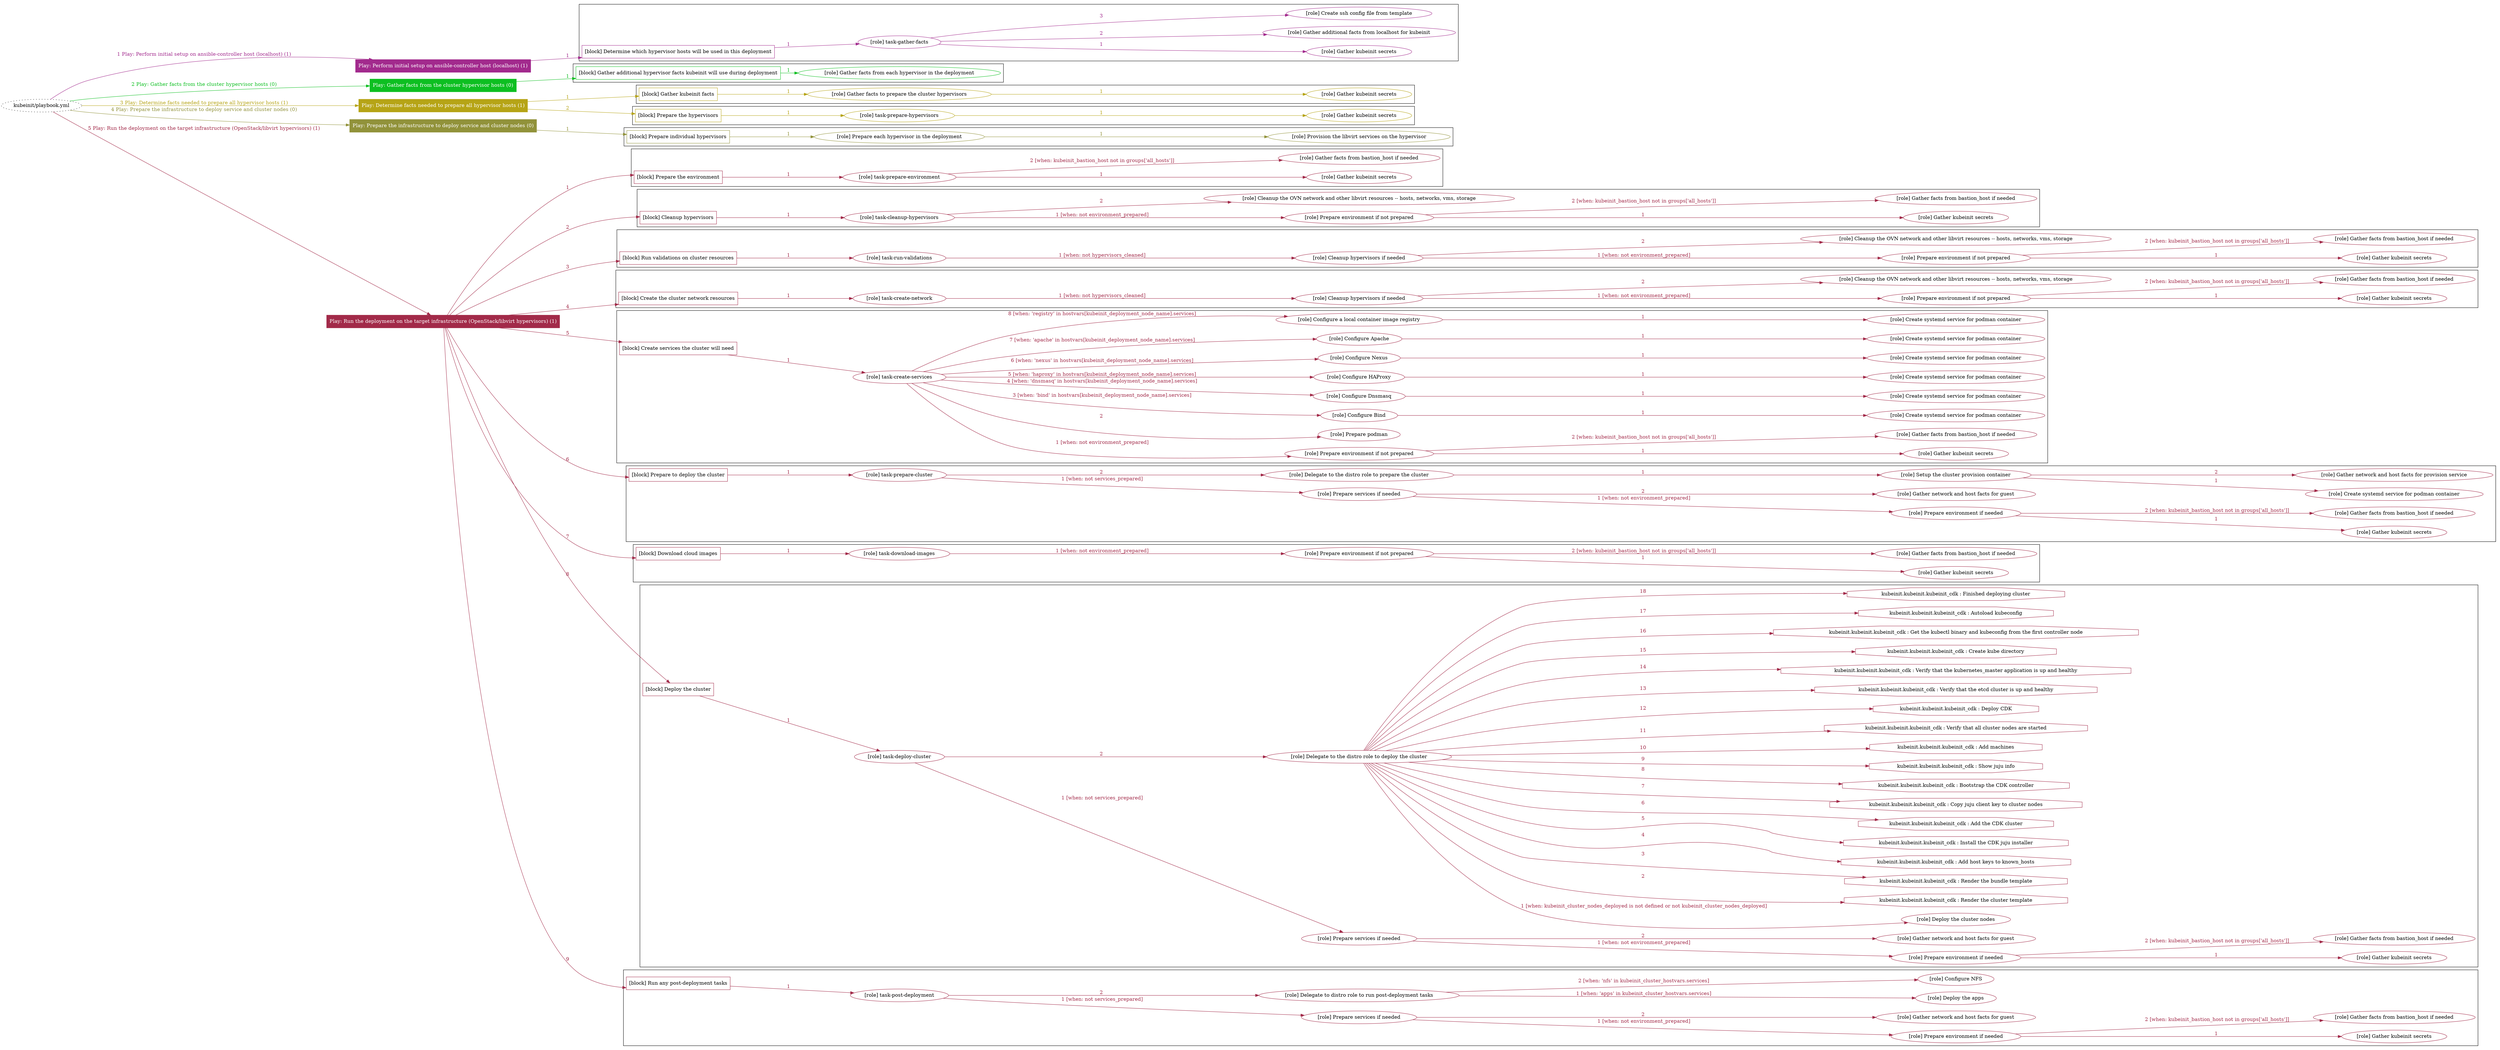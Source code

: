 digraph {
	graph [concentrate=true ordering=in rankdir=LR ratio=fill]
	edge [esep=5 sep=10]
	"kubeinit/playbook.yml" [URL="/home/runner/work/kubeinit/kubeinit/kubeinit/playbook.yml" id=playbook_07b01a23 style=dotted]
	"kubeinit/playbook.yml" -> play_62b8a1e6 [label="1 Play: Perform initial setup on ansible-controller host (localhost) (1)" color="#a22a8d" fontcolor="#a22a8d" id=edge_play_62b8a1e6 labeltooltip="1 Play: Perform initial setup on ansible-controller host (localhost) (1)" tooltip="1 Play: Perform initial setup on ansible-controller host (localhost) (1)"]
	subgraph "Play: Perform initial setup on ansible-controller host (localhost) (1)" {
		play_62b8a1e6 [label="Play: Perform initial setup on ansible-controller host (localhost) (1)" URL="/home/runner/work/kubeinit/kubeinit/kubeinit/playbook.yml" color="#a22a8d" fontcolor="#ffffff" id=play_62b8a1e6 shape=box style=filled tooltip=localhost]
		play_62b8a1e6 -> block_80b60fdf [label=1 color="#a22a8d" fontcolor="#a22a8d" id=edge_block_80b60fdf labeltooltip=1 tooltip=1]
		subgraph cluster_block_80b60fdf {
			block_80b60fdf [label="[block] Determine which hypervisor hosts will be used in this deployment" URL="/home/runner/work/kubeinit/kubeinit/kubeinit/playbook.yml" color="#a22a8d" id=block_80b60fdf labeltooltip="Determine which hypervisor hosts will be used in this deployment" shape=box tooltip="Determine which hypervisor hosts will be used in this deployment"]
			block_80b60fdf -> role_10c7e6d2 [label="1 " color="#a22a8d" fontcolor="#a22a8d" id=edge_role_10c7e6d2 labeltooltip="1 " tooltip="1 "]
			subgraph "task-gather-facts" {
				role_10c7e6d2 [label="[role] task-gather-facts" URL="/home/runner/work/kubeinit/kubeinit/kubeinit/playbook.yml" color="#a22a8d" id=role_10c7e6d2 tooltip="task-gather-facts"]
				role_10c7e6d2 -> role_9a4a838d [label="1 " color="#a22a8d" fontcolor="#a22a8d" id=edge_role_9a4a838d labeltooltip="1 " tooltip="1 "]
				subgraph "Gather kubeinit secrets" {
					role_9a4a838d [label="[role] Gather kubeinit secrets" URL="/home/runner/.ansible/collections/ansible_collections/kubeinit/kubeinit/roles/kubeinit_prepare/tasks/build_hypervisors_group.yml" color="#a22a8d" id=role_9a4a838d tooltip="Gather kubeinit secrets"]
				}
				role_10c7e6d2 -> role_12bc8280 [label="2 " color="#a22a8d" fontcolor="#a22a8d" id=edge_role_12bc8280 labeltooltip="2 " tooltip="2 "]
				subgraph "Gather additional facts from localhost for kubeinit" {
					role_12bc8280 [label="[role] Gather additional facts from localhost for kubeinit" URL="/home/runner/.ansible/collections/ansible_collections/kubeinit/kubeinit/roles/kubeinit_prepare/tasks/build_hypervisors_group.yml" color="#a22a8d" id=role_12bc8280 tooltip="Gather additional facts from localhost for kubeinit"]
				}
				role_10c7e6d2 -> role_e708324a [label="3 " color="#a22a8d" fontcolor="#a22a8d" id=edge_role_e708324a labeltooltip="3 " tooltip="3 "]
				subgraph "Create ssh config file from template" {
					role_e708324a [label="[role] Create ssh config file from template" URL="/home/runner/.ansible/collections/ansible_collections/kubeinit/kubeinit/roles/kubeinit_prepare/tasks/build_hypervisors_group.yml" color="#a22a8d" id=role_e708324a tooltip="Create ssh config file from template"]
				}
			}
		}
	}
	"kubeinit/playbook.yml" -> play_53ec41bf [label="2 Play: Gather facts from the cluster hypervisor hosts (0)" color="#0dbf21" fontcolor="#0dbf21" id=edge_play_53ec41bf labeltooltip="2 Play: Gather facts from the cluster hypervisor hosts (0)" tooltip="2 Play: Gather facts from the cluster hypervisor hosts (0)"]
	subgraph "Play: Gather facts from the cluster hypervisor hosts (0)" {
		play_53ec41bf [label="Play: Gather facts from the cluster hypervisor hosts (0)" URL="/home/runner/work/kubeinit/kubeinit/kubeinit/playbook.yml" color="#0dbf21" fontcolor="#ffffff" id=play_53ec41bf shape=box style=filled tooltip="Play: Gather facts from the cluster hypervisor hosts (0)"]
		play_53ec41bf -> block_9b9ebbfd [label=1 color="#0dbf21" fontcolor="#0dbf21" id=edge_block_9b9ebbfd labeltooltip=1 tooltip=1]
		subgraph cluster_block_9b9ebbfd {
			block_9b9ebbfd [label="[block] Gather additional hypervisor facts kubeinit will use during deployment" URL="/home/runner/work/kubeinit/kubeinit/kubeinit/playbook.yml" color="#0dbf21" id=block_9b9ebbfd labeltooltip="Gather additional hypervisor facts kubeinit will use during deployment" shape=box tooltip="Gather additional hypervisor facts kubeinit will use during deployment"]
			block_9b9ebbfd -> role_a1364964 [label="1 " color="#0dbf21" fontcolor="#0dbf21" id=edge_role_a1364964 labeltooltip="1 " tooltip="1 "]
			subgraph "Gather facts from each hypervisor in the deployment" {
				role_a1364964 [label="[role] Gather facts from each hypervisor in the deployment" URL="/home/runner/work/kubeinit/kubeinit/kubeinit/playbook.yml" color="#0dbf21" id=role_a1364964 tooltip="Gather facts from each hypervisor in the deployment"]
			}
		}
	}
	"kubeinit/playbook.yml" -> play_84d5ca30 [label="3 Play: Determine facts needed to prepare all hypervisor hosts (1)" color="#b6a416" fontcolor="#b6a416" id=edge_play_84d5ca30 labeltooltip="3 Play: Determine facts needed to prepare all hypervisor hosts (1)" tooltip="3 Play: Determine facts needed to prepare all hypervisor hosts (1)"]
	subgraph "Play: Determine facts needed to prepare all hypervisor hosts (1)" {
		play_84d5ca30 [label="Play: Determine facts needed to prepare all hypervisor hosts (1)" URL="/home/runner/work/kubeinit/kubeinit/kubeinit/playbook.yml" color="#b6a416" fontcolor="#ffffff" id=play_84d5ca30 shape=box style=filled tooltip=localhost]
		play_84d5ca30 -> block_a09ec93e [label=1 color="#b6a416" fontcolor="#b6a416" id=edge_block_a09ec93e labeltooltip=1 tooltip=1]
		subgraph cluster_block_a09ec93e {
			block_a09ec93e [label="[block] Gather kubeinit facts" URL="/home/runner/work/kubeinit/kubeinit/kubeinit/playbook.yml" color="#b6a416" id=block_a09ec93e labeltooltip="Gather kubeinit facts" shape=box tooltip="Gather kubeinit facts"]
			block_a09ec93e -> role_a730e140 [label="1 " color="#b6a416" fontcolor="#b6a416" id=edge_role_a730e140 labeltooltip="1 " tooltip="1 "]
			subgraph "Gather facts to prepare the cluster hypervisors" {
				role_a730e140 [label="[role] Gather facts to prepare the cluster hypervisors" URL="/home/runner/work/kubeinit/kubeinit/kubeinit/playbook.yml" color="#b6a416" id=role_a730e140 tooltip="Gather facts to prepare the cluster hypervisors"]
				role_a730e140 -> role_8615a02f [label="1 " color="#b6a416" fontcolor="#b6a416" id=edge_role_8615a02f labeltooltip="1 " tooltip="1 "]
				subgraph "Gather kubeinit secrets" {
					role_8615a02f [label="[role] Gather kubeinit secrets" URL="/home/runner/.ansible/collections/ansible_collections/kubeinit/kubeinit/roles/kubeinit_prepare/tasks/gather_kubeinit_facts.yml" color="#b6a416" id=role_8615a02f tooltip="Gather kubeinit secrets"]
				}
			}
		}
		play_84d5ca30 -> block_48ee0897 [label=2 color="#b6a416" fontcolor="#b6a416" id=edge_block_48ee0897 labeltooltip=2 tooltip=2]
		subgraph cluster_block_48ee0897 {
			block_48ee0897 [label="[block] Prepare the hypervisors" URL="/home/runner/work/kubeinit/kubeinit/kubeinit/playbook.yml" color="#b6a416" id=block_48ee0897 labeltooltip="Prepare the hypervisors" shape=box tooltip="Prepare the hypervisors"]
			block_48ee0897 -> role_92cfc781 [label="1 " color="#b6a416" fontcolor="#b6a416" id=edge_role_92cfc781 labeltooltip="1 " tooltip="1 "]
			subgraph "task-prepare-hypervisors" {
				role_92cfc781 [label="[role] task-prepare-hypervisors" URL="/home/runner/work/kubeinit/kubeinit/kubeinit/playbook.yml" color="#b6a416" id=role_92cfc781 tooltip="task-prepare-hypervisors"]
				role_92cfc781 -> role_f2fb5c89 [label="1 " color="#b6a416" fontcolor="#b6a416" id=edge_role_f2fb5c89 labeltooltip="1 " tooltip="1 "]
				subgraph "Gather kubeinit secrets" {
					role_f2fb5c89 [label="[role] Gather kubeinit secrets" URL="/home/runner/.ansible/collections/ansible_collections/kubeinit/kubeinit/roles/kubeinit_prepare/tasks/gather_kubeinit_facts.yml" color="#b6a416" id=role_f2fb5c89 tooltip="Gather kubeinit secrets"]
				}
			}
		}
	}
	"kubeinit/playbook.yml" -> play_28097e05 [label="4 Play: Prepare the infrastructure to deploy service and cluster nodes (0)" color="#91923a" fontcolor="#91923a" id=edge_play_28097e05 labeltooltip="4 Play: Prepare the infrastructure to deploy service and cluster nodes (0)" tooltip="4 Play: Prepare the infrastructure to deploy service and cluster nodes (0)"]
	subgraph "Play: Prepare the infrastructure to deploy service and cluster nodes (0)" {
		play_28097e05 [label="Play: Prepare the infrastructure to deploy service and cluster nodes (0)" URL="/home/runner/work/kubeinit/kubeinit/kubeinit/playbook.yml" color="#91923a" fontcolor="#ffffff" id=play_28097e05 shape=box style=filled tooltip="Play: Prepare the infrastructure to deploy service and cluster nodes (0)"]
		play_28097e05 -> block_755789cf [label=1 color="#91923a" fontcolor="#91923a" id=edge_block_755789cf labeltooltip=1 tooltip=1]
		subgraph cluster_block_755789cf {
			block_755789cf [label="[block] Prepare individual hypervisors" URL="/home/runner/work/kubeinit/kubeinit/kubeinit/playbook.yml" color="#91923a" id=block_755789cf labeltooltip="Prepare individual hypervisors" shape=box tooltip="Prepare individual hypervisors"]
			block_755789cf -> role_0df52c81 [label="1 " color="#91923a" fontcolor="#91923a" id=edge_role_0df52c81 labeltooltip="1 " tooltip="1 "]
			subgraph "Prepare each hypervisor in the deployment" {
				role_0df52c81 [label="[role] Prepare each hypervisor in the deployment" URL="/home/runner/work/kubeinit/kubeinit/kubeinit/playbook.yml" color="#91923a" id=role_0df52c81 tooltip="Prepare each hypervisor in the deployment"]
				role_0df52c81 -> role_74066ec9 [label="1 " color="#91923a" fontcolor="#91923a" id=edge_role_74066ec9 labeltooltip="1 " tooltip="1 "]
				subgraph "Provision the libvirt services on the hypervisor" {
					role_74066ec9 [label="[role] Provision the libvirt services on the hypervisor" URL="/home/runner/.ansible/collections/ansible_collections/kubeinit/kubeinit/roles/kubeinit_prepare/tasks/prepare_hypervisor.yml" color="#91923a" id=role_74066ec9 tooltip="Provision the libvirt services on the hypervisor"]
				}
			}
		}
	}
	"kubeinit/playbook.yml" -> play_0177ed8f [label="5 Play: Run the deployment on the target infrastructure (OpenStack/libvirt hypervisors) (1)" color="#a22a49" fontcolor="#a22a49" id=edge_play_0177ed8f labeltooltip="5 Play: Run the deployment on the target infrastructure (OpenStack/libvirt hypervisors) (1)" tooltip="5 Play: Run the deployment on the target infrastructure (OpenStack/libvirt hypervisors) (1)"]
	subgraph "Play: Run the deployment on the target infrastructure (OpenStack/libvirt hypervisors) (1)" {
		play_0177ed8f [label="Play: Run the deployment on the target infrastructure (OpenStack/libvirt hypervisors) (1)" URL="/home/runner/work/kubeinit/kubeinit/kubeinit/playbook.yml" color="#a22a49" fontcolor="#ffffff" id=play_0177ed8f shape=box style=filled tooltip=localhost]
		play_0177ed8f -> block_8b63bca1 [label=1 color="#a22a49" fontcolor="#a22a49" id=edge_block_8b63bca1 labeltooltip=1 tooltip=1]
		subgraph cluster_block_8b63bca1 {
			block_8b63bca1 [label="[block] Prepare the environment" URL="/home/runner/work/kubeinit/kubeinit/kubeinit/playbook.yml" color="#a22a49" id=block_8b63bca1 labeltooltip="Prepare the environment" shape=box tooltip="Prepare the environment"]
			block_8b63bca1 -> role_355e0dfa [label="1 " color="#a22a49" fontcolor="#a22a49" id=edge_role_355e0dfa labeltooltip="1 " tooltip="1 "]
			subgraph "task-prepare-environment" {
				role_355e0dfa [label="[role] task-prepare-environment" URL="/home/runner/work/kubeinit/kubeinit/kubeinit/playbook.yml" color="#a22a49" id=role_355e0dfa tooltip="task-prepare-environment"]
				role_355e0dfa -> role_cf1d2051 [label="1 " color="#a22a49" fontcolor="#a22a49" id=edge_role_cf1d2051 labeltooltip="1 " tooltip="1 "]
				subgraph "Gather kubeinit secrets" {
					role_cf1d2051 [label="[role] Gather kubeinit secrets" URL="/home/runner/.ansible/collections/ansible_collections/kubeinit/kubeinit/roles/kubeinit_prepare/tasks/gather_kubeinit_facts.yml" color="#a22a49" id=role_cf1d2051 tooltip="Gather kubeinit secrets"]
				}
				role_355e0dfa -> role_9848ba1d [label="2 [when: kubeinit_bastion_host not in groups['all_hosts']]" color="#a22a49" fontcolor="#a22a49" id=edge_role_9848ba1d labeltooltip="2 [when: kubeinit_bastion_host not in groups['all_hosts']]" tooltip="2 [when: kubeinit_bastion_host not in groups['all_hosts']]"]
				subgraph "Gather facts from bastion_host if needed" {
					role_9848ba1d [label="[role] Gather facts from bastion_host if needed" URL="/home/runner/.ansible/collections/ansible_collections/kubeinit/kubeinit/roles/kubeinit_prepare/tasks/main.yml" color="#a22a49" id=role_9848ba1d tooltip="Gather facts from bastion_host if needed"]
				}
			}
		}
		play_0177ed8f -> block_d2a640b1 [label=2 color="#a22a49" fontcolor="#a22a49" id=edge_block_d2a640b1 labeltooltip=2 tooltip=2]
		subgraph cluster_block_d2a640b1 {
			block_d2a640b1 [label="[block] Cleanup hypervisors" URL="/home/runner/work/kubeinit/kubeinit/kubeinit/playbook.yml" color="#a22a49" id=block_d2a640b1 labeltooltip="Cleanup hypervisors" shape=box tooltip="Cleanup hypervisors"]
			block_d2a640b1 -> role_851b8458 [label="1 " color="#a22a49" fontcolor="#a22a49" id=edge_role_851b8458 labeltooltip="1 " tooltip="1 "]
			subgraph "task-cleanup-hypervisors" {
				role_851b8458 [label="[role] task-cleanup-hypervisors" URL="/home/runner/work/kubeinit/kubeinit/kubeinit/playbook.yml" color="#a22a49" id=role_851b8458 tooltip="task-cleanup-hypervisors"]
				role_851b8458 -> role_8d4c866f [label="1 [when: not environment_prepared]" color="#a22a49" fontcolor="#a22a49" id=edge_role_8d4c866f labeltooltip="1 [when: not environment_prepared]" tooltip="1 [when: not environment_prepared]"]
				subgraph "Prepare environment if not prepared" {
					role_8d4c866f [label="[role] Prepare environment if not prepared" URL="/home/runner/.ansible/collections/ansible_collections/kubeinit/kubeinit/roles/kubeinit_libvirt/tasks/cleanup_hypervisors.yml" color="#a22a49" id=role_8d4c866f tooltip="Prepare environment if not prepared"]
					role_8d4c866f -> role_b0ab889b [label="1 " color="#a22a49" fontcolor="#a22a49" id=edge_role_b0ab889b labeltooltip="1 " tooltip="1 "]
					subgraph "Gather kubeinit secrets" {
						role_b0ab889b [label="[role] Gather kubeinit secrets" URL="/home/runner/.ansible/collections/ansible_collections/kubeinit/kubeinit/roles/kubeinit_prepare/tasks/gather_kubeinit_facts.yml" color="#a22a49" id=role_b0ab889b tooltip="Gather kubeinit secrets"]
					}
					role_8d4c866f -> role_f8aa7a76 [label="2 [when: kubeinit_bastion_host not in groups['all_hosts']]" color="#a22a49" fontcolor="#a22a49" id=edge_role_f8aa7a76 labeltooltip="2 [when: kubeinit_bastion_host not in groups['all_hosts']]" tooltip="2 [when: kubeinit_bastion_host not in groups['all_hosts']]"]
					subgraph "Gather facts from bastion_host if needed" {
						role_f8aa7a76 [label="[role] Gather facts from bastion_host if needed" URL="/home/runner/.ansible/collections/ansible_collections/kubeinit/kubeinit/roles/kubeinit_prepare/tasks/main.yml" color="#a22a49" id=role_f8aa7a76 tooltip="Gather facts from bastion_host if needed"]
					}
				}
				role_851b8458 -> role_127e319b [label="2 " color="#a22a49" fontcolor="#a22a49" id=edge_role_127e319b labeltooltip="2 " tooltip="2 "]
				subgraph "Cleanup the OVN network and other libvirt resources -- hosts, networks, vms, storage" {
					role_127e319b [label="[role] Cleanup the OVN network and other libvirt resources -- hosts, networks, vms, storage" URL="/home/runner/.ansible/collections/ansible_collections/kubeinit/kubeinit/roles/kubeinit_libvirt/tasks/cleanup_hypervisors.yml" color="#a22a49" id=role_127e319b tooltip="Cleanup the OVN network and other libvirt resources -- hosts, networks, vms, storage"]
				}
			}
		}
		play_0177ed8f -> block_8d0cd388 [label=3 color="#a22a49" fontcolor="#a22a49" id=edge_block_8d0cd388 labeltooltip=3 tooltip=3]
		subgraph cluster_block_8d0cd388 {
			block_8d0cd388 [label="[block] Run validations on cluster resources" URL="/home/runner/work/kubeinit/kubeinit/kubeinit/playbook.yml" color="#a22a49" id=block_8d0cd388 labeltooltip="Run validations on cluster resources" shape=box tooltip="Run validations on cluster resources"]
			block_8d0cd388 -> role_40cb3cd8 [label="1 " color="#a22a49" fontcolor="#a22a49" id=edge_role_40cb3cd8 labeltooltip="1 " tooltip="1 "]
			subgraph "task-run-validations" {
				role_40cb3cd8 [label="[role] task-run-validations" URL="/home/runner/work/kubeinit/kubeinit/kubeinit/playbook.yml" color="#a22a49" id=role_40cb3cd8 tooltip="task-run-validations"]
				role_40cb3cd8 -> role_cc086b79 [label="1 [when: not hypervisors_cleaned]" color="#a22a49" fontcolor="#a22a49" id=edge_role_cc086b79 labeltooltip="1 [when: not hypervisors_cleaned]" tooltip="1 [when: not hypervisors_cleaned]"]
				subgraph "Cleanup hypervisors if needed" {
					role_cc086b79 [label="[role] Cleanup hypervisors if needed" URL="/home/runner/.ansible/collections/ansible_collections/kubeinit/kubeinit/roles/kubeinit_validations/tasks/main.yml" color="#a22a49" id=role_cc086b79 tooltip="Cleanup hypervisors if needed"]
					role_cc086b79 -> role_e401d96f [label="1 [when: not environment_prepared]" color="#a22a49" fontcolor="#a22a49" id=edge_role_e401d96f labeltooltip="1 [when: not environment_prepared]" tooltip="1 [when: not environment_prepared]"]
					subgraph "Prepare environment if not prepared" {
						role_e401d96f [label="[role] Prepare environment if not prepared" URL="/home/runner/.ansible/collections/ansible_collections/kubeinit/kubeinit/roles/kubeinit_libvirt/tasks/cleanup_hypervisors.yml" color="#a22a49" id=role_e401d96f tooltip="Prepare environment if not prepared"]
						role_e401d96f -> role_4cf4a5bd [label="1 " color="#a22a49" fontcolor="#a22a49" id=edge_role_4cf4a5bd labeltooltip="1 " tooltip="1 "]
						subgraph "Gather kubeinit secrets" {
							role_4cf4a5bd [label="[role] Gather kubeinit secrets" URL="/home/runner/.ansible/collections/ansible_collections/kubeinit/kubeinit/roles/kubeinit_prepare/tasks/gather_kubeinit_facts.yml" color="#a22a49" id=role_4cf4a5bd tooltip="Gather kubeinit secrets"]
						}
						role_e401d96f -> role_da3c3078 [label="2 [when: kubeinit_bastion_host not in groups['all_hosts']]" color="#a22a49" fontcolor="#a22a49" id=edge_role_da3c3078 labeltooltip="2 [when: kubeinit_bastion_host not in groups['all_hosts']]" tooltip="2 [when: kubeinit_bastion_host not in groups['all_hosts']]"]
						subgraph "Gather facts from bastion_host if needed" {
							role_da3c3078 [label="[role] Gather facts from bastion_host if needed" URL="/home/runner/.ansible/collections/ansible_collections/kubeinit/kubeinit/roles/kubeinit_prepare/tasks/main.yml" color="#a22a49" id=role_da3c3078 tooltip="Gather facts from bastion_host if needed"]
						}
					}
					role_cc086b79 -> role_ed7852f5 [label="2 " color="#a22a49" fontcolor="#a22a49" id=edge_role_ed7852f5 labeltooltip="2 " tooltip="2 "]
					subgraph "Cleanup the OVN network and other libvirt resources -- hosts, networks, vms, storage" {
						role_ed7852f5 [label="[role] Cleanup the OVN network and other libvirt resources -- hosts, networks, vms, storage" URL="/home/runner/.ansible/collections/ansible_collections/kubeinit/kubeinit/roles/kubeinit_libvirt/tasks/cleanup_hypervisors.yml" color="#a22a49" id=role_ed7852f5 tooltip="Cleanup the OVN network and other libvirt resources -- hosts, networks, vms, storage"]
					}
				}
			}
		}
		play_0177ed8f -> block_d67fb3e4 [label=4 color="#a22a49" fontcolor="#a22a49" id=edge_block_d67fb3e4 labeltooltip=4 tooltip=4]
		subgraph cluster_block_d67fb3e4 {
			block_d67fb3e4 [label="[block] Create the cluster network resources" URL="/home/runner/work/kubeinit/kubeinit/kubeinit/playbook.yml" color="#a22a49" id=block_d67fb3e4 labeltooltip="Create the cluster network resources" shape=box tooltip="Create the cluster network resources"]
			block_d67fb3e4 -> role_b53f6d0f [label="1 " color="#a22a49" fontcolor="#a22a49" id=edge_role_b53f6d0f labeltooltip="1 " tooltip="1 "]
			subgraph "task-create-network" {
				role_b53f6d0f [label="[role] task-create-network" URL="/home/runner/work/kubeinit/kubeinit/kubeinit/playbook.yml" color="#a22a49" id=role_b53f6d0f tooltip="task-create-network"]
				role_b53f6d0f -> role_cfa39e2f [label="1 [when: not hypervisors_cleaned]" color="#a22a49" fontcolor="#a22a49" id=edge_role_cfa39e2f labeltooltip="1 [when: not hypervisors_cleaned]" tooltip="1 [when: not hypervisors_cleaned]"]
				subgraph "Cleanup hypervisors if needed" {
					role_cfa39e2f [label="[role] Cleanup hypervisors if needed" URL="/home/runner/.ansible/collections/ansible_collections/kubeinit/kubeinit/roles/kubeinit_libvirt/tasks/create_network.yml" color="#a22a49" id=role_cfa39e2f tooltip="Cleanup hypervisors if needed"]
					role_cfa39e2f -> role_9a4c69fc [label="1 [when: not environment_prepared]" color="#a22a49" fontcolor="#a22a49" id=edge_role_9a4c69fc labeltooltip="1 [when: not environment_prepared]" tooltip="1 [when: not environment_prepared]"]
					subgraph "Prepare environment if not prepared" {
						role_9a4c69fc [label="[role] Prepare environment if not prepared" URL="/home/runner/.ansible/collections/ansible_collections/kubeinit/kubeinit/roles/kubeinit_libvirt/tasks/cleanup_hypervisors.yml" color="#a22a49" id=role_9a4c69fc tooltip="Prepare environment if not prepared"]
						role_9a4c69fc -> role_2784f665 [label="1 " color="#a22a49" fontcolor="#a22a49" id=edge_role_2784f665 labeltooltip="1 " tooltip="1 "]
						subgraph "Gather kubeinit secrets" {
							role_2784f665 [label="[role] Gather kubeinit secrets" URL="/home/runner/.ansible/collections/ansible_collections/kubeinit/kubeinit/roles/kubeinit_prepare/tasks/gather_kubeinit_facts.yml" color="#a22a49" id=role_2784f665 tooltip="Gather kubeinit secrets"]
						}
						role_9a4c69fc -> role_cb48fa6b [label="2 [when: kubeinit_bastion_host not in groups['all_hosts']]" color="#a22a49" fontcolor="#a22a49" id=edge_role_cb48fa6b labeltooltip="2 [when: kubeinit_bastion_host not in groups['all_hosts']]" tooltip="2 [when: kubeinit_bastion_host not in groups['all_hosts']]"]
						subgraph "Gather facts from bastion_host if needed" {
							role_cb48fa6b [label="[role] Gather facts from bastion_host if needed" URL="/home/runner/.ansible/collections/ansible_collections/kubeinit/kubeinit/roles/kubeinit_prepare/tasks/main.yml" color="#a22a49" id=role_cb48fa6b tooltip="Gather facts from bastion_host if needed"]
						}
					}
					role_cfa39e2f -> role_0e6d9bc3 [label="2 " color="#a22a49" fontcolor="#a22a49" id=edge_role_0e6d9bc3 labeltooltip="2 " tooltip="2 "]
					subgraph "Cleanup the OVN network and other libvirt resources -- hosts, networks, vms, storage" {
						role_0e6d9bc3 [label="[role] Cleanup the OVN network and other libvirt resources -- hosts, networks, vms, storage" URL="/home/runner/.ansible/collections/ansible_collections/kubeinit/kubeinit/roles/kubeinit_libvirt/tasks/cleanup_hypervisors.yml" color="#a22a49" id=role_0e6d9bc3 tooltip="Cleanup the OVN network and other libvirt resources -- hosts, networks, vms, storage"]
					}
				}
			}
		}
		play_0177ed8f -> block_2ac224d9 [label=5 color="#a22a49" fontcolor="#a22a49" id=edge_block_2ac224d9 labeltooltip=5 tooltip=5]
		subgraph cluster_block_2ac224d9 {
			block_2ac224d9 [label="[block] Create services the cluster will need" URL="/home/runner/work/kubeinit/kubeinit/kubeinit/playbook.yml" color="#a22a49" id=block_2ac224d9 labeltooltip="Create services the cluster will need" shape=box tooltip="Create services the cluster will need"]
			block_2ac224d9 -> role_107556f2 [label="1 " color="#a22a49" fontcolor="#a22a49" id=edge_role_107556f2 labeltooltip="1 " tooltip="1 "]
			subgraph "task-create-services" {
				role_107556f2 [label="[role] task-create-services" URL="/home/runner/work/kubeinit/kubeinit/kubeinit/playbook.yml" color="#a22a49" id=role_107556f2 tooltip="task-create-services"]
				role_107556f2 -> role_087703db [label="1 [when: not environment_prepared]" color="#a22a49" fontcolor="#a22a49" id=edge_role_087703db labeltooltip="1 [when: not environment_prepared]" tooltip="1 [when: not environment_prepared]"]
				subgraph "Prepare environment if not prepared" {
					role_087703db [label="[role] Prepare environment if not prepared" URL="/home/runner/.ansible/collections/ansible_collections/kubeinit/kubeinit/roles/kubeinit_services/tasks/main.yml" color="#a22a49" id=role_087703db tooltip="Prepare environment if not prepared"]
					role_087703db -> role_19e7f5b7 [label="1 " color="#a22a49" fontcolor="#a22a49" id=edge_role_19e7f5b7 labeltooltip="1 " tooltip="1 "]
					subgraph "Gather kubeinit secrets" {
						role_19e7f5b7 [label="[role] Gather kubeinit secrets" URL="/home/runner/.ansible/collections/ansible_collections/kubeinit/kubeinit/roles/kubeinit_prepare/tasks/gather_kubeinit_facts.yml" color="#a22a49" id=role_19e7f5b7 tooltip="Gather kubeinit secrets"]
					}
					role_087703db -> role_1a7f1456 [label="2 [when: kubeinit_bastion_host not in groups['all_hosts']]" color="#a22a49" fontcolor="#a22a49" id=edge_role_1a7f1456 labeltooltip="2 [when: kubeinit_bastion_host not in groups['all_hosts']]" tooltip="2 [when: kubeinit_bastion_host not in groups['all_hosts']]"]
					subgraph "Gather facts from bastion_host if needed" {
						role_1a7f1456 [label="[role] Gather facts from bastion_host if needed" URL="/home/runner/.ansible/collections/ansible_collections/kubeinit/kubeinit/roles/kubeinit_prepare/tasks/main.yml" color="#a22a49" id=role_1a7f1456 tooltip="Gather facts from bastion_host if needed"]
					}
				}
				role_107556f2 -> role_1c60d21b [label="2 " color="#a22a49" fontcolor="#a22a49" id=edge_role_1c60d21b labeltooltip="2 " tooltip="2 "]
				subgraph "Prepare podman" {
					role_1c60d21b [label="[role] Prepare podman" URL="/home/runner/.ansible/collections/ansible_collections/kubeinit/kubeinit/roles/kubeinit_services/tasks/00_create_service_pod.yml" color="#a22a49" id=role_1c60d21b tooltip="Prepare podman"]
				}
				role_107556f2 -> role_377b3638 [label="3 [when: 'bind' in hostvars[kubeinit_deployment_node_name].services]" color="#a22a49" fontcolor="#a22a49" id=edge_role_377b3638 labeltooltip="3 [when: 'bind' in hostvars[kubeinit_deployment_node_name].services]" tooltip="3 [when: 'bind' in hostvars[kubeinit_deployment_node_name].services]"]
				subgraph "Configure Bind" {
					role_377b3638 [label="[role] Configure Bind" URL="/home/runner/.ansible/collections/ansible_collections/kubeinit/kubeinit/roles/kubeinit_services/tasks/start_services_containers.yml" color="#a22a49" id=role_377b3638 tooltip="Configure Bind"]
					role_377b3638 -> role_75bda8c1 [label="1 " color="#a22a49" fontcolor="#a22a49" id=edge_role_75bda8c1 labeltooltip="1 " tooltip="1 "]
					subgraph "Create systemd service for podman container" {
						role_75bda8c1 [label="[role] Create systemd service for podman container" URL="/home/runner/.ansible/collections/ansible_collections/kubeinit/kubeinit/roles/kubeinit_bind/tasks/main.yml" color="#a22a49" id=role_75bda8c1 tooltip="Create systemd service for podman container"]
					}
				}
				role_107556f2 -> role_e9f3f63b [label="4 [when: 'dnsmasq' in hostvars[kubeinit_deployment_node_name].services]" color="#a22a49" fontcolor="#a22a49" id=edge_role_e9f3f63b labeltooltip="4 [when: 'dnsmasq' in hostvars[kubeinit_deployment_node_name].services]" tooltip="4 [when: 'dnsmasq' in hostvars[kubeinit_deployment_node_name].services]"]
				subgraph "Configure Dnsmasq" {
					role_e9f3f63b [label="[role] Configure Dnsmasq" URL="/home/runner/.ansible/collections/ansible_collections/kubeinit/kubeinit/roles/kubeinit_services/tasks/start_services_containers.yml" color="#a22a49" id=role_e9f3f63b tooltip="Configure Dnsmasq"]
					role_e9f3f63b -> role_85402641 [label="1 " color="#a22a49" fontcolor="#a22a49" id=edge_role_85402641 labeltooltip="1 " tooltip="1 "]
					subgraph "Create systemd service for podman container" {
						role_85402641 [label="[role] Create systemd service for podman container" URL="/home/runner/.ansible/collections/ansible_collections/kubeinit/kubeinit/roles/kubeinit_dnsmasq/tasks/main.yml" color="#a22a49" id=role_85402641 tooltip="Create systemd service for podman container"]
					}
				}
				role_107556f2 -> role_d4c72c45 [label="5 [when: 'haproxy' in hostvars[kubeinit_deployment_node_name].services]" color="#a22a49" fontcolor="#a22a49" id=edge_role_d4c72c45 labeltooltip="5 [when: 'haproxy' in hostvars[kubeinit_deployment_node_name].services]" tooltip="5 [when: 'haproxy' in hostvars[kubeinit_deployment_node_name].services]"]
				subgraph "Configure HAProxy" {
					role_d4c72c45 [label="[role] Configure HAProxy" URL="/home/runner/.ansible/collections/ansible_collections/kubeinit/kubeinit/roles/kubeinit_services/tasks/start_services_containers.yml" color="#a22a49" id=role_d4c72c45 tooltip="Configure HAProxy"]
					role_d4c72c45 -> role_80545269 [label="1 " color="#a22a49" fontcolor="#a22a49" id=edge_role_80545269 labeltooltip="1 " tooltip="1 "]
					subgraph "Create systemd service for podman container" {
						role_80545269 [label="[role] Create systemd service for podman container" URL="/home/runner/.ansible/collections/ansible_collections/kubeinit/kubeinit/roles/kubeinit_haproxy/tasks/main.yml" color="#a22a49" id=role_80545269 tooltip="Create systemd service for podman container"]
					}
				}
				role_107556f2 -> role_20b560a2 [label="6 [when: 'nexus' in hostvars[kubeinit_deployment_node_name].services]" color="#a22a49" fontcolor="#a22a49" id=edge_role_20b560a2 labeltooltip="6 [when: 'nexus' in hostvars[kubeinit_deployment_node_name].services]" tooltip="6 [when: 'nexus' in hostvars[kubeinit_deployment_node_name].services]"]
				subgraph "Configure Nexus" {
					role_20b560a2 [label="[role] Configure Nexus" URL="/home/runner/.ansible/collections/ansible_collections/kubeinit/kubeinit/roles/kubeinit_services/tasks/start_services_containers.yml" color="#a22a49" id=role_20b560a2 tooltip="Configure Nexus"]
					role_20b560a2 -> role_57d260fb [label="1 " color="#a22a49" fontcolor="#a22a49" id=edge_role_57d260fb labeltooltip="1 " tooltip="1 "]
					subgraph "Create systemd service for podman container" {
						role_57d260fb [label="[role] Create systemd service for podman container" URL="/home/runner/.ansible/collections/ansible_collections/kubeinit/kubeinit/roles/kubeinit_nexus/tasks/main.yml" color="#a22a49" id=role_57d260fb tooltip="Create systemd service for podman container"]
					}
				}
				role_107556f2 -> role_f9e88ae6 [label="7 [when: 'apache' in hostvars[kubeinit_deployment_node_name].services]" color="#a22a49" fontcolor="#a22a49" id=edge_role_f9e88ae6 labeltooltip="7 [when: 'apache' in hostvars[kubeinit_deployment_node_name].services]" tooltip="7 [when: 'apache' in hostvars[kubeinit_deployment_node_name].services]"]
				subgraph "Configure Apache" {
					role_f9e88ae6 [label="[role] Configure Apache" URL="/home/runner/.ansible/collections/ansible_collections/kubeinit/kubeinit/roles/kubeinit_services/tasks/start_services_containers.yml" color="#a22a49" id=role_f9e88ae6 tooltip="Configure Apache"]
					role_f9e88ae6 -> role_e9574461 [label="1 " color="#a22a49" fontcolor="#a22a49" id=edge_role_e9574461 labeltooltip="1 " tooltip="1 "]
					subgraph "Create systemd service for podman container" {
						role_e9574461 [label="[role] Create systemd service for podman container" URL="/home/runner/.ansible/collections/ansible_collections/kubeinit/kubeinit/roles/kubeinit_apache/tasks/main.yml" color="#a22a49" id=role_e9574461 tooltip="Create systemd service for podman container"]
					}
				}
				role_107556f2 -> role_524b33d4 [label="8 [when: 'registry' in hostvars[kubeinit_deployment_node_name].services]" color="#a22a49" fontcolor="#a22a49" id=edge_role_524b33d4 labeltooltip="8 [when: 'registry' in hostvars[kubeinit_deployment_node_name].services]" tooltip="8 [when: 'registry' in hostvars[kubeinit_deployment_node_name].services]"]
				subgraph "Configure a local container image registry" {
					role_524b33d4 [label="[role] Configure a local container image registry" URL="/home/runner/.ansible/collections/ansible_collections/kubeinit/kubeinit/roles/kubeinit_services/tasks/start_services_containers.yml" color="#a22a49" id=role_524b33d4 tooltip="Configure a local container image registry"]
					role_524b33d4 -> role_c80b2b2e [label="1 " color="#a22a49" fontcolor="#a22a49" id=edge_role_c80b2b2e labeltooltip="1 " tooltip="1 "]
					subgraph "Create systemd service for podman container" {
						role_c80b2b2e [label="[role] Create systemd service for podman container" URL="/home/runner/.ansible/collections/ansible_collections/kubeinit/kubeinit/roles/kubeinit_registry/tasks/main.yml" color="#a22a49" id=role_c80b2b2e tooltip="Create systemd service for podman container"]
					}
				}
			}
		}
		play_0177ed8f -> block_f0ba7eea [label=6 color="#a22a49" fontcolor="#a22a49" id=edge_block_f0ba7eea labeltooltip=6 tooltip=6]
		subgraph cluster_block_f0ba7eea {
			block_f0ba7eea [label="[block] Prepare to deploy the cluster" URL="/home/runner/work/kubeinit/kubeinit/kubeinit/playbook.yml" color="#a22a49" id=block_f0ba7eea labeltooltip="Prepare to deploy the cluster" shape=box tooltip="Prepare to deploy the cluster"]
			block_f0ba7eea -> role_6da45013 [label="1 " color="#a22a49" fontcolor="#a22a49" id=edge_role_6da45013 labeltooltip="1 " tooltip="1 "]
			subgraph "task-prepare-cluster" {
				role_6da45013 [label="[role] task-prepare-cluster" URL="/home/runner/work/kubeinit/kubeinit/kubeinit/playbook.yml" color="#a22a49" id=role_6da45013 tooltip="task-prepare-cluster"]
				role_6da45013 -> role_5b99ba4c [label="1 [when: not services_prepared]" color="#a22a49" fontcolor="#a22a49" id=edge_role_5b99ba4c labeltooltip="1 [when: not services_prepared]" tooltip="1 [when: not services_prepared]"]
				subgraph "Prepare services if needed" {
					role_5b99ba4c [label="[role] Prepare services if needed" URL="/home/runner/.ansible/collections/ansible_collections/kubeinit/kubeinit/roles/kubeinit_prepare/tasks/prepare_cluster.yml" color="#a22a49" id=role_5b99ba4c tooltip="Prepare services if needed"]
					role_5b99ba4c -> role_4e52d361 [label="1 [when: not environment_prepared]" color="#a22a49" fontcolor="#a22a49" id=edge_role_4e52d361 labeltooltip="1 [when: not environment_prepared]" tooltip="1 [when: not environment_prepared]"]
					subgraph "Prepare environment if needed" {
						role_4e52d361 [label="[role] Prepare environment if needed" URL="/home/runner/.ansible/collections/ansible_collections/kubeinit/kubeinit/roles/kubeinit_services/tasks/prepare_services.yml" color="#a22a49" id=role_4e52d361 tooltip="Prepare environment if needed"]
						role_4e52d361 -> role_298b2ca3 [label="1 " color="#a22a49" fontcolor="#a22a49" id=edge_role_298b2ca3 labeltooltip="1 " tooltip="1 "]
						subgraph "Gather kubeinit secrets" {
							role_298b2ca3 [label="[role] Gather kubeinit secrets" URL="/home/runner/.ansible/collections/ansible_collections/kubeinit/kubeinit/roles/kubeinit_prepare/tasks/gather_kubeinit_facts.yml" color="#a22a49" id=role_298b2ca3 tooltip="Gather kubeinit secrets"]
						}
						role_4e52d361 -> role_e7e45f6b [label="2 [when: kubeinit_bastion_host not in groups['all_hosts']]" color="#a22a49" fontcolor="#a22a49" id=edge_role_e7e45f6b labeltooltip="2 [when: kubeinit_bastion_host not in groups['all_hosts']]" tooltip="2 [when: kubeinit_bastion_host not in groups['all_hosts']]"]
						subgraph "Gather facts from bastion_host if needed" {
							role_e7e45f6b [label="[role] Gather facts from bastion_host if needed" URL="/home/runner/.ansible/collections/ansible_collections/kubeinit/kubeinit/roles/kubeinit_prepare/tasks/main.yml" color="#a22a49" id=role_e7e45f6b tooltip="Gather facts from bastion_host if needed"]
						}
					}
					role_5b99ba4c -> role_43be9ccc [label="2 " color="#a22a49" fontcolor="#a22a49" id=edge_role_43be9ccc labeltooltip="2 " tooltip="2 "]
					subgraph "Gather network and host facts for guest" {
						role_43be9ccc [label="[role] Gather network and host facts for guest" URL="/home/runner/.ansible/collections/ansible_collections/kubeinit/kubeinit/roles/kubeinit_services/tasks/prepare_services.yml" color="#a22a49" id=role_43be9ccc tooltip="Gather network and host facts for guest"]
					}
				}
				role_6da45013 -> role_bfa6f2d5 [label="2 " color="#a22a49" fontcolor="#a22a49" id=edge_role_bfa6f2d5 labeltooltip="2 " tooltip="2 "]
				subgraph "Delegate to the distro role to prepare the cluster" {
					role_bfa6f2d5 [label="[role] Delegate to the distro role to prepare the cluster" URL="/home/runner/.ansible/collections/ansible_collections/kubeinit/kubeinit/roles/kubeinit_prepare/tasks/prepare_cluster.yml" color="#a22a49" id=role_bfa6f2d5 tooltip="Delegate to the distro role to prepare the cluster"]
					role_bfa6f2d5 -> role_3bdc175e [label="1 " color="#a22a49" fontcolor="#a22a49" id=edge_role_3bdc175e labeltooltip="1 " tooltip="1 "]
					subgraph "Setup the cluster provision container" {
						role_3bdc175e [label="[role] Setup the cluster provision container" URL="/home/runner/.ansible/collections/ansible_collections/kubeinit/kubeinit/roles/kubeinit_cdk/tasks/prepare_cluster.yml" color="#a22a49" id=role_3bdc175e tooltip="Setup the cluster provision container"]
						role_3bdc175e -> role_e83dbe5a [label="1 " color="#a22a49" fontcolor="#a22a49" id=edge_role_e83dbe5a labeltooltip="1 " tooltip="1 "]
						subgraph "Create systemd service for podman container" {
							role_e83dbe5a [label="[role] Create systemd service for podman container" URL="/home/runner/.ansible/collections/ansible_collections/kubeinit/kubeinit/roles/kubeinit_services/tasks/create_provision_container.yml" color="#a22a49" id=role_e83dbe5a tooltip="Create systemd service for podman container"]
						}
						role_3bdc175e -> role_2d862b4e [label="2 " color="#a22a49" fontcolor="#a22a49" id=edge_role_2d862b4e labeltooltip="2 " tooltip="2 "]
						subgraph "Gather network and host facts for provision service" {
							role_2d862b4e [label="[role] Gather network and host facts for provision service" URL="/home/runner/.ansible/collections/ansible_collections/kubeinit/kubeinit/roles/kubeinit_services/tasks/create_provision_container.yml" color="#a22a49" id=role_2d862b4e tooltip="Gather network and host facts for provision service"]
						}
					}
				}
			}
		}
		play_0177ed8f -> block_de06dbf5 [label=7 color="#a22a49" fontcolor="#a22a49" id=edge_block_de06dbf5 labeltooltip=7 tooltip=7]
		subgraph cluster_block_de06dbf5 {
			block_de06dbf5 [label="[block] Download cloud images" URL="/home/runner/work/kubeinit/kubeinit/kubeinit/playbook.yml" color="#a22a49" id=block_de06dbf5 labeltooltip="Download cloud images" shape=box tooltip="Download cloud images"]
			block_de06dbf5 -> role_ed6f2bea [label="1 " color="#a22a49" fontcolor="#a22a49" id=edge_role_ed6f2bea labeltooltip="1 " tooltip="1 "]
			subgraph "task-download-images" {
				role_ed6f2bea [label="[role] task-download-images" URL="/home/runner/work/kubeinit/kubeinit/kubeinit/playbook.yml" color="#a22a49" id=role_ed6f2bea tooltip="task-download-images"]
				role_ed6f2bea -> role_fc9397bf [label="1 [when: not environment_prepared]" color="#a22a49" fontcolor="#a22a49" id=edge_role_fc9397bf labeltooltip="1 [when: not environment_prepared]" tooltip="1 [when: not environment_prepared]"]
				subgraph "Prepare environment if not prepared" {
					role_fc9397bf [label="[role] Prepare environment if not prepared" URL="/home/runner/.ansible/collections/ansible_collections/kubeinit/kubeinit/roles/kubeinit_libvirt/tasks/download_cloud_images.yml" color="#a22a49" id=role_fc9397bf tooltip="Prepare environment if not prepared"]
					role_fc9397bf -> role_af1826c2 [label="1 " color="#a22a49" fontcolor="#a22a49" id=edge_role_af1826c2 labeltooltip="1 " tooltip="1 "]
					subgraph "Gather kubeinit secrets" {
						role_af1826c2 [label="[role] Gather kubeinit secrets" URL="/home/runner/.ansible/collections/ansible_collections/kubeinit/kubeinit/roles/kubeinit_prepare/tasks/gather_kubeinit_facts.yml" color="#a22a49" id=role_af1826c2 tooltip="Gather kubeinit secrets"]
					}
					role_fc9397bf -> role_f73cc6ca [label="2 [when: kubeinit_bastion_host not in groups['all_hosts']]" color="#a22a49" fontcolor="#a22a49" id=edge_role_f73cc6ca labeltooltip="2 [when: kubeinit_bastion_host not in groups['all_hosts']]" tooltip="2 [when: kubeinit_bastion_host not in groups['all_hosts']]"]
					subgraph "Gather facts from bastion_host if needed" {
						role_f73cc6ca [label="[role] Gather facts from bastion_host if needed" URL="/home/runner/.ansible/collections/ansible_collections/kubeinit/kubeinit/roles/kubeinit_prepare/tasks/main.yml" color="#a22a49" id=role_f73cc6ca tooltip="Gather facts from bastion_host if needed"]
					}
				}
			}
		}
		play_0177ed8f -> block_81dff0ee [label=8 color="#a22a49" fontcolor="#a22a49" id=edge_block_81dff0ee labeltooltip=8 tooltip=8]
		subgraph cluster_block_81dff0ee {
			block_81dff0ee [label="[block] Deploy the cluster" URL="/home/runner/work/kubeinit/kubeinit/kubeinit/playbook.yml" color="#a22a49" id=block_81dff0ee labeltooltip="Deploy the cluster" shape=box tooltip="Deploy the cluster"]
			block_81dff0ee -> role_8dc8462f [label="1 " color="#a22a49" fontcolor="#a22a49" id=edge_role_8dc8462f labeltooltip="1 " tooltip="1 "]
			subgraph "task-deploy-cluster" {
				role_8dc8462f [label="[role] task-deploy-cluster" URL="/home/runner/work/kubeinit/kubeinit/kubeinit/playbook.yml" color="#a22a49" id=role_8dc8462f tooltip="task-deploy-cluster"]
				role_8dc8462f -> role_54c56a51 [label="1 [when: not services_prepared]" color="#a22a49" fontcolor="#a22a49" id=edge_role_54c56a51 labeltooltip="1 [when: not services_prepared]" tooltip="1 [when: not services_prepared]"]
				subgraph "Prepare services if needed" {
					role_54c56a51 [label="[role] Prepare services if needed" URL="/home/runner/.ansible/collections/ansible_collections/kubeinit/kubeinit/roles/kubeinit_prepare/tasks/deploy_cluster.yml" color="#a22a49" id=role_54c56a51 tooltip="Prepare services if needed"]
					role_54c56a51 -> role_404593a0 [label="1 [when: not environment_prepared]" color="#a22a49" fontcolor="#a22a49" id=edge_role_404593a0 labeltooltip="1 [when: not environment_prepared]" tooltip="1 [when: not environment_prepared]"]
					subgraph "Prepare environment if needed" {
						role_404593a0 [label="[role] Prepare environment if needed" URL="/home/runner/.ansible/collections/ansible_collections/kubeinit/kubeinit/roles/kubeinit_services/tasks/prepare_services.yml" color="#a22a49" id=role_404593a0 tooltip="Prepare environment if needed"]
						role_404593a0 -> role_2e899bc5 [label="1 " color="#a22a49" fontcolor="#a22a49" id=edge_role_2e899bc5 labeltooltip="1 " tooltip="1 "]
						subgraph "Gather kubeinit secrets" {
							role_2e899bc5 [label="[role] Gather kubeinit secrets" URL="/home/runner/.ansible/collections/ansible_collections/kubeinit/kubeinit/roles/kubeinit_prepare/tasks/gather_kubeinit_facts.yml" color="#a22a49" id=role_2e899bc5 tooltip="Gather kubeinit secrets"]
						}
						role_404593a0 -> role_47dbdada [label="2 [when: kubeinit_bastion_host not in groups['all_hosts']]" color="#a22a49" fontcolor="#a22a49" id=edge_role_47dbdada labeltooltip="2 [when: kubeinit_bastion_host not in groups['all_hosts']]" tooltip="2 [when: kubeinit_bastion_host not in groups['all_hosts']]"]
						subgraph "Gather facts from bastion_host if needed" {
							role_47dbdada [label="[role] Gather facts from bastion_host if needed" URL="/home/runner/.ansible/collections/ansible_collections/kubeinit/kubeinit/roles/kubeinit_prepare/tasks/main.yml" color="#a22a49" id=role_47dbdada tooltip="Gather facts from bastion_host if needed"]
						}
					}
					role_54c56a51 -> role_9b81bc86 [label="2 " color="#a22a49" fontcolor="#a22a49" id=edge_role_9b81bc86 labeltooltip="2 " tooltip="2 "]
					subgraph "Gather network and host facts for guest" {
						role_9b81bc86 [label="[role] Gather network and host facts for guest" URL="/home/runner/.ansible/collections/ansible_collections/kubeinit/kubeinit/roles/kubeinit_services/tasks/prepare_services.yml" color="#a22a49" id=role_9b81bc86 tooltip="Gather network and host facts for guest"]
					}
				}
				role_8dc8462f -> role_1798620b [label="2 " color="#a22a49" fontcolor="#a22a49" id=edge_role_1798620b labeltooltip="2 " tooltip="2 "]
				subgraph "Delegate to the distro role to deploy the cluster" {
					role_1798620b [label="[role] Delegate to the distro role to deploy the cluster" URL="/home/runner/.ansible/collections/ansible_collections/kubeinit/kubeinit/roles/kubeinit_prepare/tasks/deploy_cluster.yml" color="#a22a49" id=role_1798620b tooltip="Delegate to the distro role to deploy the cluster"]
					role_1798620b -> role_83e25435 [label="1 [when: kubeinit_cluster_nodes_deployed is not defined or not kubeinit_cluster_nodes_deployed]" color="#a22a49" fontcolor="#a22a49" id=edge_role_83e25435 labeltooltip="1 [when: kubeinit_cluster_nodes_deployed is not defined or not kubeinit_cluster_nodes_deployed]" tooltip="1 [when: kubeinit_cluster_nodes_deployed is not defined or not kubeinit_cluster_nodes_deployed]"]
					subgraph "Deploy the cluster nodes" {
						role_83e25435 [label="[role] Deploy the cluster nodes" URL="/home/runner/.ansible/collections/ansible_collections/kubeinit/kubeinit/roles/kubeinit_cdk/tasks/main.yml" color="#a22a49" id=role_83e25435 tooltip="Deploy the cluster nodes"]
					}
					task_1e7a950b [label="kubeinit.kubeinit.kubeinit_cdk : Render the cluster template" URL="/home/runner/.ansible/collections/ansible_collections/kubeinit/kubeinit/roles/kubeinit_cdk/tasks/main.yml" color="#a22a49" id=task_1e7a950b shape=octagon tooltip="kubeinit.kubeinit.kubeinit_cdk : Render the cluster template"]
					role_1798620b -> task_1e7a950b [label="2 " color="#a22a49" fontcolor="#a22a49" id=edge_task_1e7a950b labeltooltip="2 " tooltip="2 "]
					task_6efcb7dd [label="kubeinit.kubeinit.kubeinit_cdk : Render the bundle template" URL="/home/runner/.ansible/collections/ansible_collections/kubeinit/kubeinit/roles/kubeinit_cdk/tasks/main.yml" color="#a22a49" id=task_6efcb7dd shape=octagon tooltip="kubeinit.kubeinit.kubeinit_cdk : Render the bundle template"]
					role_1798620b -> task_6efcb7dd [label="3 " color="#a22a49" fontcolor="#a22a49" id=edge_task_6efcb7dd labeltooltip="3 " tooltip="3 "]
					task_d955a07b [label="kubeinit.kubeinit.kubeinit_cdk : Add host keys to known_hosts" URL="/home/runner/.ansible/collections/ansible_collections/kubeinit/kubeinit/roles/kubeinit_cdk/tasks/main.yml" color="#a22a49" id=task_d955a07b shape=octagon tooltip="kubeinit.kubeinit.kubeinit_cdk : Add host keys to known_hosts"]
					role_1798620b -> task_d955a07b [label="4 " color="#a22a49" fontcolor="#a22a49" id=edge_task_d955a07b labeltooltip="4 " tooltip="4 "]
					task_c6815255 [label="kubeinit.kubeinit.kubeinit_cdk : Install the CDK juju installer" URL="/home/runner/.ansible/collections/ansible_collections/kubeinit/kubeinit/roles/kubeinit_cdk/tasks/main.yml" color="#a22a49" id=task_c6815255 shape=octagon tooltip="kubeinit.kubeinit.kubeinit_cdk : Install the CDK juju installer"]
					role_1798620b -> task_c6815255 [label="5 " color="#a22a49" fontcolor="#a22a49" id=edge_task_c6815255 labeltooltip="5 " tooltip="5 "]
					task_5f40de7d [label="kubeinit.kubeinit.kubeinit_cdk : Add the CDK cluster" URL="/home/runner/.ansible/collections/ansible_collections/kubeinit/kubeinit/roles/kubeinit_cdk/tasks/main.yml" color="#a22a49" id=task_5f40de7d shape=octagon tooltip="kubeinit.kubeinit.kubeinit_cdk : Add the CDK cluster"]
					role_1798620b -> task_5f40de7d [label="6 " color="#a22a49" fontcolor="#a22a49" id=edge_task_5f40de7d labeltooltip="6 " tooltip="6 "]
					task_48333760 [label="kubeinit.kubeinit.kubeinit_cdk : Copy juju client key to cluster nodes" URL="/home/runner/.ansible/collections/ansible_collections/kubeinit/kubeinit/roles/kubeinit_cdk/tasks/main.yml" color="#a22a49" id=task_48333760 shape=octagon tooltip="kubeinit.kubeinit.kubeinit_cdk : Copy juju client key to cluster nodes"]
					role_1798620b -> task_48333760 [label="7 " color="#a22a49" fontcolor="#a22a49" id=edge_task_48333760 labeltooltip="7 " tooltip="7 "]
					task_a8ce9b16 [label="kubeinit.kubeinit.kubeinit_cdk : Bootstrap the CDK controller" URL="/home/runner/.ansible/collections/ansible_collections/kubeinit/kubeinit/roles/kubeinit_cdk/tasks/main.yml" color="#a22a49" id=task_a8ce9b16 shape=octagon tooltip="kubeinit.kubeinit.kubeinit_cdk : Bootstrap the CDK controller"]
					role_1798620b -> task_a8ce9b16 [label="8 " color="#a22a49" fontcolor="#a22a49" id=edge_task_a8ce9b16 labeltooltip="8 " tooltip="8 "]
					task_7ac74897 [label="kubeinit.kubeinit.kubeinit_cdk : Show juju info" URL="/home/runner/.ansible/collections/ansible_collections/kubeinit/kubeinit/roles/kubeinit_cdk/tasks/main.yml" color="#a22a49" id=task_7ac74897 shape=octagon tooltip="kubeinit.kubeinit.kubeinit_cdk : Show juju info"]
					role_1798620b -> task_7ac74897 [label="9 " color="#a22a49" fontcolor="#a22a49" id=edge_task_7ac74897 labeltooltip="9 " tooltip="9 "]
					task_ee99ee74 [label="kubeinit.kubeinit.kubeinit_cdk : Add machines" URL="/home/runner/.ansible/collections/ansible_collections/kubeinit/kubeinit/roles/kubeinit_cdk/tasks/main.yml" color="#a22a49" id=task_ee99ee74 shape=octagon tooltip="kubeinit.kubeinit.kubeinit_cdk : Add machines"]
					role_1798620b -> task_ee99ee74 [label="10 " color="#a22a49" fontcolor="#a22a49" id=edge_task_ee99ee74 labeltooltip="10 " tooltip="10 "]
					task_dca230ab [label="kubeinit.kubeinit.kubeinit_cdk : Verify that all cluster nodes are started" URL="/home/runner/.ansible/collections/ansible_collections/kubeinit/kubeinit/roles/kubeinit_cdk/tasks/main.yml" color="#a22a49" id=task_dca230ab shape=octagon tooltip="kubeinit.kubeinit.kubeinit_cdk : Verify that all cluster nodes are started"]
					role_1798620b -> task_dca230ab [label="11 " color="#a22a49" fontcolor="#a22a49" id=edge_task_dca230ab labeltooltip="11 " tooltip="11 "]
					task_247f784f [label="kubeinit.kubeinit.kubeinit_cdk : Deploy CDK" URL="/home/runner/.ansible/collections/ansible_collections/kubeinit/kubeinit/roles/kubeinit_cdk/tasks/main.yml" color="#a22a49" id=task_247f784f shape=octagon tooltip="kubeinit.kubeinit.kubeinit_cdk : Deploy CDK"]
					role_1798620b -> task_247f784f [label="12 " color="#a22a49" fontcolor="#a22a49" id=edge_task_247f784f labeltooltip="12 " tooltip="12 "]
					task_f1c1a407 [label="kubeinit.kubeinit.kubeinit_cdk : Verify that the etcd cluster is up and healthy" URL="/home/runner/.ansible/collections/ansible_collections/kubeinit/kubeinit/roles/kubeinit_cdk/tasks/main.yml" color="#a22a49" id=task_f1c1a407 shape=octagon tooltip="kubeinit.kubeinit.kubeinit_cdk : Verify that the etcd cluster is up and healthy"]
					role_1798620b -> task_f1c1a407 [label="13 " color="#a22a49" fontcolor="#a22a49" id=edge_task_f1c1a407 labeltooltip="13 " tooltip="13 "]
					task_7a34f0f6 [label="kubeinit.kubeinit.kubeinit_cdk : Verify that the kubernetes_master application is up and healthy" URL="/home/runner/.ansible/collections/ansible_collections/kubeinit/kubeinit/roles/kubeinit_cdk/tasks/main.yml" color="#a22a49" id=task_7a34f0f6 shape=octagon tooltip="kubeinit.kubeinit.kubeinit_cdk : Verify that the kubernetes_master application is up and healthy"]
					role_1798620b -> task_7a34f0f6 [label="14 " color="#a22a49" fontcolor="#a22a49" id=edge_task_7a34f0f6 labeltooltip="14 " tooltip="14 "]
					task_637f94c0 [label="kubeinit.kubeinit.kubeinit_cdk : Create kube directory" URL="/home/runner/.ansible/collections/ansible_collections/kubeinit/kubeinit/roles/kubeinit_cdk/tasks/main.yml" color="#a22a49" id=task_637f94c0 shape=octagon tooltip="kubeinit.kubeinit.kubeinit_cdk : Create kube directory"]
					role_1798620b -> task_637f94c0 [label="15 " color="#a22a49" fontcolor="#a22a49" id=edge_task_637f94c0 labeltooltip="15 " tooltip="15 "]
					task_a6039301 [label="kubeinit.kubeinit.kubeinit_cdk : Get the kubectl binary and kubeconfig from the first controller node" URL="/home/runner/.ansible/collections/ansible_collections/kubeinit/kubeinit/roles/kubeinit_cdk/tasks/main.yml" color="#a22a49" id=task_a6039301 shape=octagon tooltip="kubeinit.kubeinit.kubeinit_cdk : Get the kubectl binary and kubeconfig from the first controller node"]
					role_1798620b -> task_a6039301 [label="16 " color="#a22a49" fontcolor="#a22a49" id=edge_task_a6039301 labeltooltip="16 " tooltip="16 "]
					task_b120997a [label="kubeinit.kubeinit.kubeinit_cdk : Autoload kubeconfig" URL="/home/runner/.ansible/collections/ansible_collections/kubeinit/kubeinit/roles/kubeinit_cdk/tasks/main.yml" color="#a22a49" id=task_b120997a shape=octagon tooltip="kubeinit.kubeinit.kubeinit_cdk : Autoload kubeconfig"]
					role_1798620b -> task_b120997a [label="17 " color="#a22a49" fontcolor="#a22a49" id=edge_task_b120997a labeltooltip="17 " tooltip="17 "]
					task_f19de24f [label="kubeinit.kubeinit.kubeinit_cdk : Finished deploying cluster" URL="/home/runner/.ansible/collections/ansible_collections/kubeinit/kubeinit/roles/kubeinit_cdk/tasks/main.yml" color="#a22a49" id=task_f19de24f shape=octagon tooltip="kubeinit.kubeinit.kubeinit_cdk : Finished deploying cluster"]
					role_1798620b -> task_f19de24f [label="18 " color="#a22a49" fontcolor="#a22a49" id=edge_task_f19de24f labeltooltip="18 " tooltip="18 "]
				}
			}
		}
		play_0177ed8f -> block_85303794 [label=9 color="#a22a49" fontcolor="#a22a49" id=edge_block_85303794 labeltooltip=9 tooltip=9]
		subgraph cluster_block_85303794 {
			block_85303794 [label="[block] Run any post-deployment tasks" URL="/home/runner/work/kubeinit/kubeinit/kubeinit/playbook.yml" color="#a22a49" id=block_85303794 labeltooltip="Run any post-deployment tasks" shape=box tooltip="Run any post-deployment tasks"]
			block_85303794 -> role_2aba6763 [label="1 " color="#a22a49" fontcolor="#a22a49" id=edge_role_2aba6763 labeltooltip="1 " tooltip="1 "]
			subgraph "task-post-deployment" {
				role_2aba6763 [label="[role] task-post-deployment" URL="/home/runner/work/kubeinit/kubeinit/kubeinit/playbook.yml" color="#a22a49" id=role_2aba6763 tooltip="task-post-deployment"]
				role_2aba6763 -> role_5936a833 [label="1 [when: not services_prepared]" color="#a22a49" fontcolor="#a22a49" id=edge_role_5936a833 labeltooltip="1 [when: not services_prepared]" tooltip="1 [when: not services_prepared]"]
				subgraph "Prepare services if needed" {
					role_5936a833 [label="[role] Prepare services if needed" URL="/home/runner/.ansible/collections/ansible_collections/kubeinit/kubeinit/roles/kubeinit_prepare/tasks/post_deployment.yml" color="#a22a49" id=role_5936a833 tooltip="Prepare services if needed"]
					role_5936a833 -> role_17edcb04 [label="1 [when: not environment_prepared]" color="#a22a49" fontcolor="#a22a49" id=edge_role_17edcb04 labeltooltip="1 [when: not environment_prepared]" tooltip="1 [when: not environment_prepared]"]
					subgraph "Prepare environment if needed" {
						role_17edcb04 [label="[role] Prepare environment if needed" URL="/home/runner/.ansible/collections/ansible_collections/kubeinit/kubeinit/roles/kubeinit_services/tasks/prepare_services.yml" color="#a22a49" id=role_17edcb04 tooltip="Prepare environment if needed"]
						role_17edcb04 -> role_f17e8954 [label="1 " color="#a22a49" fontcolor="#a22a49" id=edge_role_f17e8954 labeltooltip="1 " tooltip="1 "]
						subgraph "Gather kubeinit secrets" {
							role_f17e8954 [label="[role] Gather kubeinit secrets" URL="/home/runner/.ansible/collections/ansible_collections/kubeinit/kubeinit/roles/kubeinit_prepare/tasks/gather_kubeinit_facts.yml" color="#a22a49" id=role_f17e8954 tooltip="Gather kubeinit secrets"]
						}
						role_17edcb04 -> role_49827281 [label="2 [when: kubeinit_bastion_host not in groups['all_hosts']]" color="#a22a49" fontcolor="#a22a49" id=edge_role_49827281 labeltooltip="2 [when: kubeinit_bastion_host not in groups['all_hosts']]" tooltip="2 [when: kubeinit_bastion_host not in groups['all_hosts']]"]
						subgraph "Gather facts from bastion_host if needed" {
							role_49827281 [label="[role] Gather facts from bastion_host if needed" URL="/home/runner/.ansible/collections/ansible_collections/kubeinit/kubeinit/roles/kubeinit_prepare/tasks/main.yml" color="#a22a49" id=role_49827281 tooltip="Gather facts from bastion_host if needed"]
						}
					}
					role_5936a833 -> role_ccbce28e [label="2 " color="#a22a49" fontcolor="#a22a49" id=edge_role_ccbce28e labeltooltip="2 " tooltip="2 "]
					subgraph "Gather network and host facts for guest" {
						role_ccbce28e [label="[role] Gather network and host facts for guest" URL="/home/runner/.ansible/collections/ansible_collections/kubeinit/kubeinit/roles/kubeinit_services/tasks/prepare_services.yml" color="#a22a49" id=role_ccbce28e tooltip="Gather network and host facts for guest"]
					}
				}
				role_2aba6763 -> role_51e7f52c [label="2 " color="#a22a49" fontcolor="#a22a49" id=edge_role_51e7f52c labeltooltip="2 " tooltip="2 "]
				subgraph "Delegate to distro role to run post-deployment tasks" {
					role_51e7f52c [label="[role] Delegate to distro role to run post-deployment tasks" URL="/home/runner/.ansible/collections/ansible_collections/kubeinit/kubeinit/roles/kubeinit_prepare/tasks/post_deployment.yml" color="#a22a49" id=role_51e7f52c tooltip="Delegate to distro role to run post-deployment tasks"]
					role_51e7f52c -> role_3b0e95cb [label="1 [when: 'apps' in kubeinit_cluster_hostvars.services]" color="#a22a49" fontcolor="#a22a49" id=edge_role_3b0e95cb labeltooltip="1 [when: 'apps' in kubeinit_cluster_hostvars.services]" tooltip="1 [when: 'apps' in kubeinit_cluster_hostvars.services]"]
					subgraph "Deploy the apps" {
						role_3b0e95cb [label="[role] Deploy the apps" URL="/home/runner/.ansible/collections/ansible_collections/kubeinit/kubeinit/roles/kubeinit_cdk/tasks/post_deployment_tasks.yml" color="#a22a49" id=role_3b0e95cb tooltip="Deploy the apps"]
					}
					role_51e7f52c -> role_90c306bf [label="2 [when: 'nfs' in kubeinit_cluster_hostvars.services]" color="#a22a49" fontcolor="#a22a49" id=edge_role_90c306bf labeltooltip="2 [when: 'nfs' in kubeinit_cluster_hostvars.services]" tooltip="2 [when: 'nfs' in kubeinit_cluster_hostvars.services]"]
					subgraph "Configure NFS" {
						role_90c306bf [label="[role] Configure NFS" URL="/home/runner/.ansible/collections/ansible_collections/kubeinit/kubeinit/roles/kubeinit_cdk/tasks/post_deployment_tasks.yml" color="#a22a49" id=role_90c306bf tooltip="Configure NFS"]
					}
				}
			}
		}
	}
}
